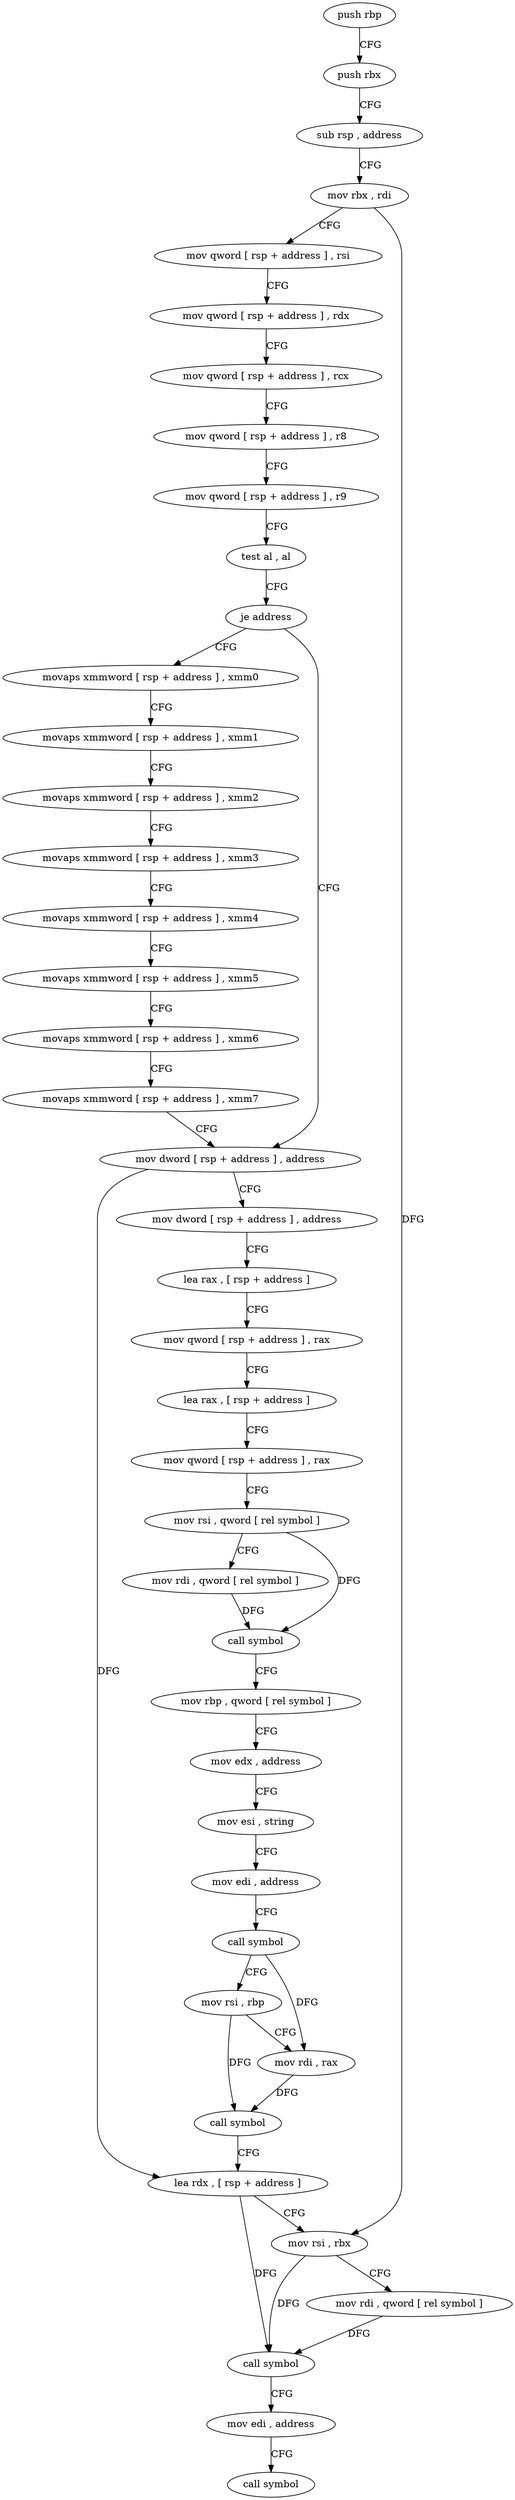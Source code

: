digraph "func" {
"4214113" [label = "push rbp" ]
"4214114" [label = "push rbx" ]
"4214115" [label = "sub rsp , address" ]
"4214122" [label = "mov rbx , rdi" ]
"4214125" [label = "mov qword [ rsp + address ] , rsi" ]
"4214130" [label = "mov qword [ rsp + address ] , rdx" ]
"4214135" [label = "mov qword [ rsp + address ] , rcx" ]
"4214140" [label = "mov qword [ rsp + address ] , r8" ]
"4214145" [label = "mov qword [ rsp + address ] , r9" ]
"4214150" [label = "test al , al" ]
"4214152" [label = "je address" ]
"4214209" [label = "mov dword [ rsp + address ] , address" ]
"4214154" [label = "movaps xmmword [ rsp + address ] , xmm0" ]
"4214217" [label = "mov dword [ rsp + address ] , address" ]
"4214225" [label = "lea rax , [ rsp + address ]" ]
"4214233" [label = "mov qword [ rsp + address ] , rax" ]
"4214238" [label = "lea rax , [ rsp + address ]" ]
"4214243" [label = "mov qword [ rsp + address ] , rax" ]
"4214248" [label = "mov rsi , qword [ rel symbol ]" ]
"4214255" [label = "mov rdi , qword [ rel symbol ]" ]
"4214262" [label = "call symbol" ]
"4214267" [label = "mov rbp , qword [ rel symbol ]" ]
"4214274" [label = "mov edx , address" ]
"4214279" [label = "mov esi , string" ]
"4214284" [label = "mov edi , address" ]
"4214289" [label = "call symbol" ]
"4214294" [label = "mov rsi , rbp" ]
"4214297" [label = "mov rdi , rax" ]
"4214300" [label = "call symbol" ]
"4214305" [label = "lea rdx , [ rsp + address ]" ]
"4214310" [label = "mov rsi , rbx" ]
"4214313" [label = "mov rdi , qword [ rel symbol ]" ]
"4214320" [label = "call symbol" ]
"4214325" [label = "mov edi , address" ]
"4214330" [label = "call symbol" ]
"4214159" [label = "movaps xmmword [ rsp + address ] , xmm1" ]
"4214164" [label = "movaps xmmword [ rsp + address ] , xmm2" ]
"4214169" [label = "movaps xmmword [ rsp + address ] , xmm3" ]
"4214177" [label = "movaps xmmword [ rsp + address ] , xmm4" ]
"4214185" [label = "movaps xmmword [ rsp + address ] , xmm5" ]
"4214193" [label = "movaps xmmword [ rsp + address ] , xmm6" ]
"4214201" [label = "movaps xmmword [ rsp + address ] , xmm7" ]
"4214113" -> "4214114" [ label = "CFG" ]
"4214114" -> "4214115" [ label = "CFG" ]
"4214115" -> "4214122" [ label = "CFG" ]
"4214122" -> "4214125" [ label = "CFG" ]
"4214122" -> "4214310" [ label = "DFG" ]
"4214125" -> "4214130" [ label = "CFG" ]
"4214130" -> "4214135" [ label = "CFG" ]
"4214135" -> "4214140" [ label = "CFG" ]
"4214140" -> "4214145" [ label = "CFG" ]
"4214145" -> "4214150" [ label = "CFG" ]
"4214150" -> "4214152" [ label = "CFG" ]
"4214152" -> "4214209" [ label = "CFG" ]
"4214152" -> "4214154" [ label = "CFG" ]
"4214209" -> "4214217" [ label = "CFG" ]
"4214209" -> "4214305" [ label = "DFG" ]
"4214154" -> "4214159" [ label = "CFG" ]
"4214217" -> "4214225" [ label = "CFG" ]
"4214225" -> "4214233" [ label = "CFG" ]
"4214233" -> "4214238" [ label = "CFG" ]
"4214238" -> "4214243" [ label = "CFG" ]
"4214243" -> "4214248" [ label = "CFG" ]
"4214248" -> "4214255" [ label = "CFG" ]
"4214248" -> "4214262" [ label = "DFG" ]
"4214255" -> "4214262" [ label = "DFG" ]
"4214262" -> "4214267" [ label = "CFG" ]
"4214267" -> "4214274" [ label = "CFG" ]
"4214274" -> "4214279" [ label = "CFG" ]
"4214279" -> "4214284" [ label = "CFG" ]
"4214284" -> "4214289" [ label = "CFG" ]
"4214289" -> "4214294" [ label = "CFG" ]
"4214289" -> "4214297" [ label = "DFG" ]
"4214294" -> "4214297" [ label = "CFG" ]
"4214294" -> "4214300" [ label = "DFG" ]
"4214297" -> "4214300" [ label = "DFG" ]
"4214300" -> "4214305" [ label = "CFG" ]
"4214305" -> "4214310" [ label = "CFG" ]
"4214305" -> "4214320" [ label = "DFG" ]
"4214310" -> "4214313" [ label = "CFG" ]
"4214310" -> "4214320" [ label = "DFG" ]
"4214313" -> "4214320" [ label = "DFG" ]
"4214320" -> "4214325" [ label = "CFG" ]
"4214325" -> "4214330" [ label = "CFG" ]
"4214159" -> "4214164" [ label = "CFG" ]
"4214164" -> "4214169" [ label = "CFG" ]
"4214169" -> "4214177" [ label = "CFG" ]
"4214177" -> "4214185" [ label = "CFG" ]
"4214185" -> "4214193" [ label = "CFG" ]
"4214193" -> "4214201" [ label = "CFG" ]
"4214201" -> "4214209" [ label = "CFG" ]
}
